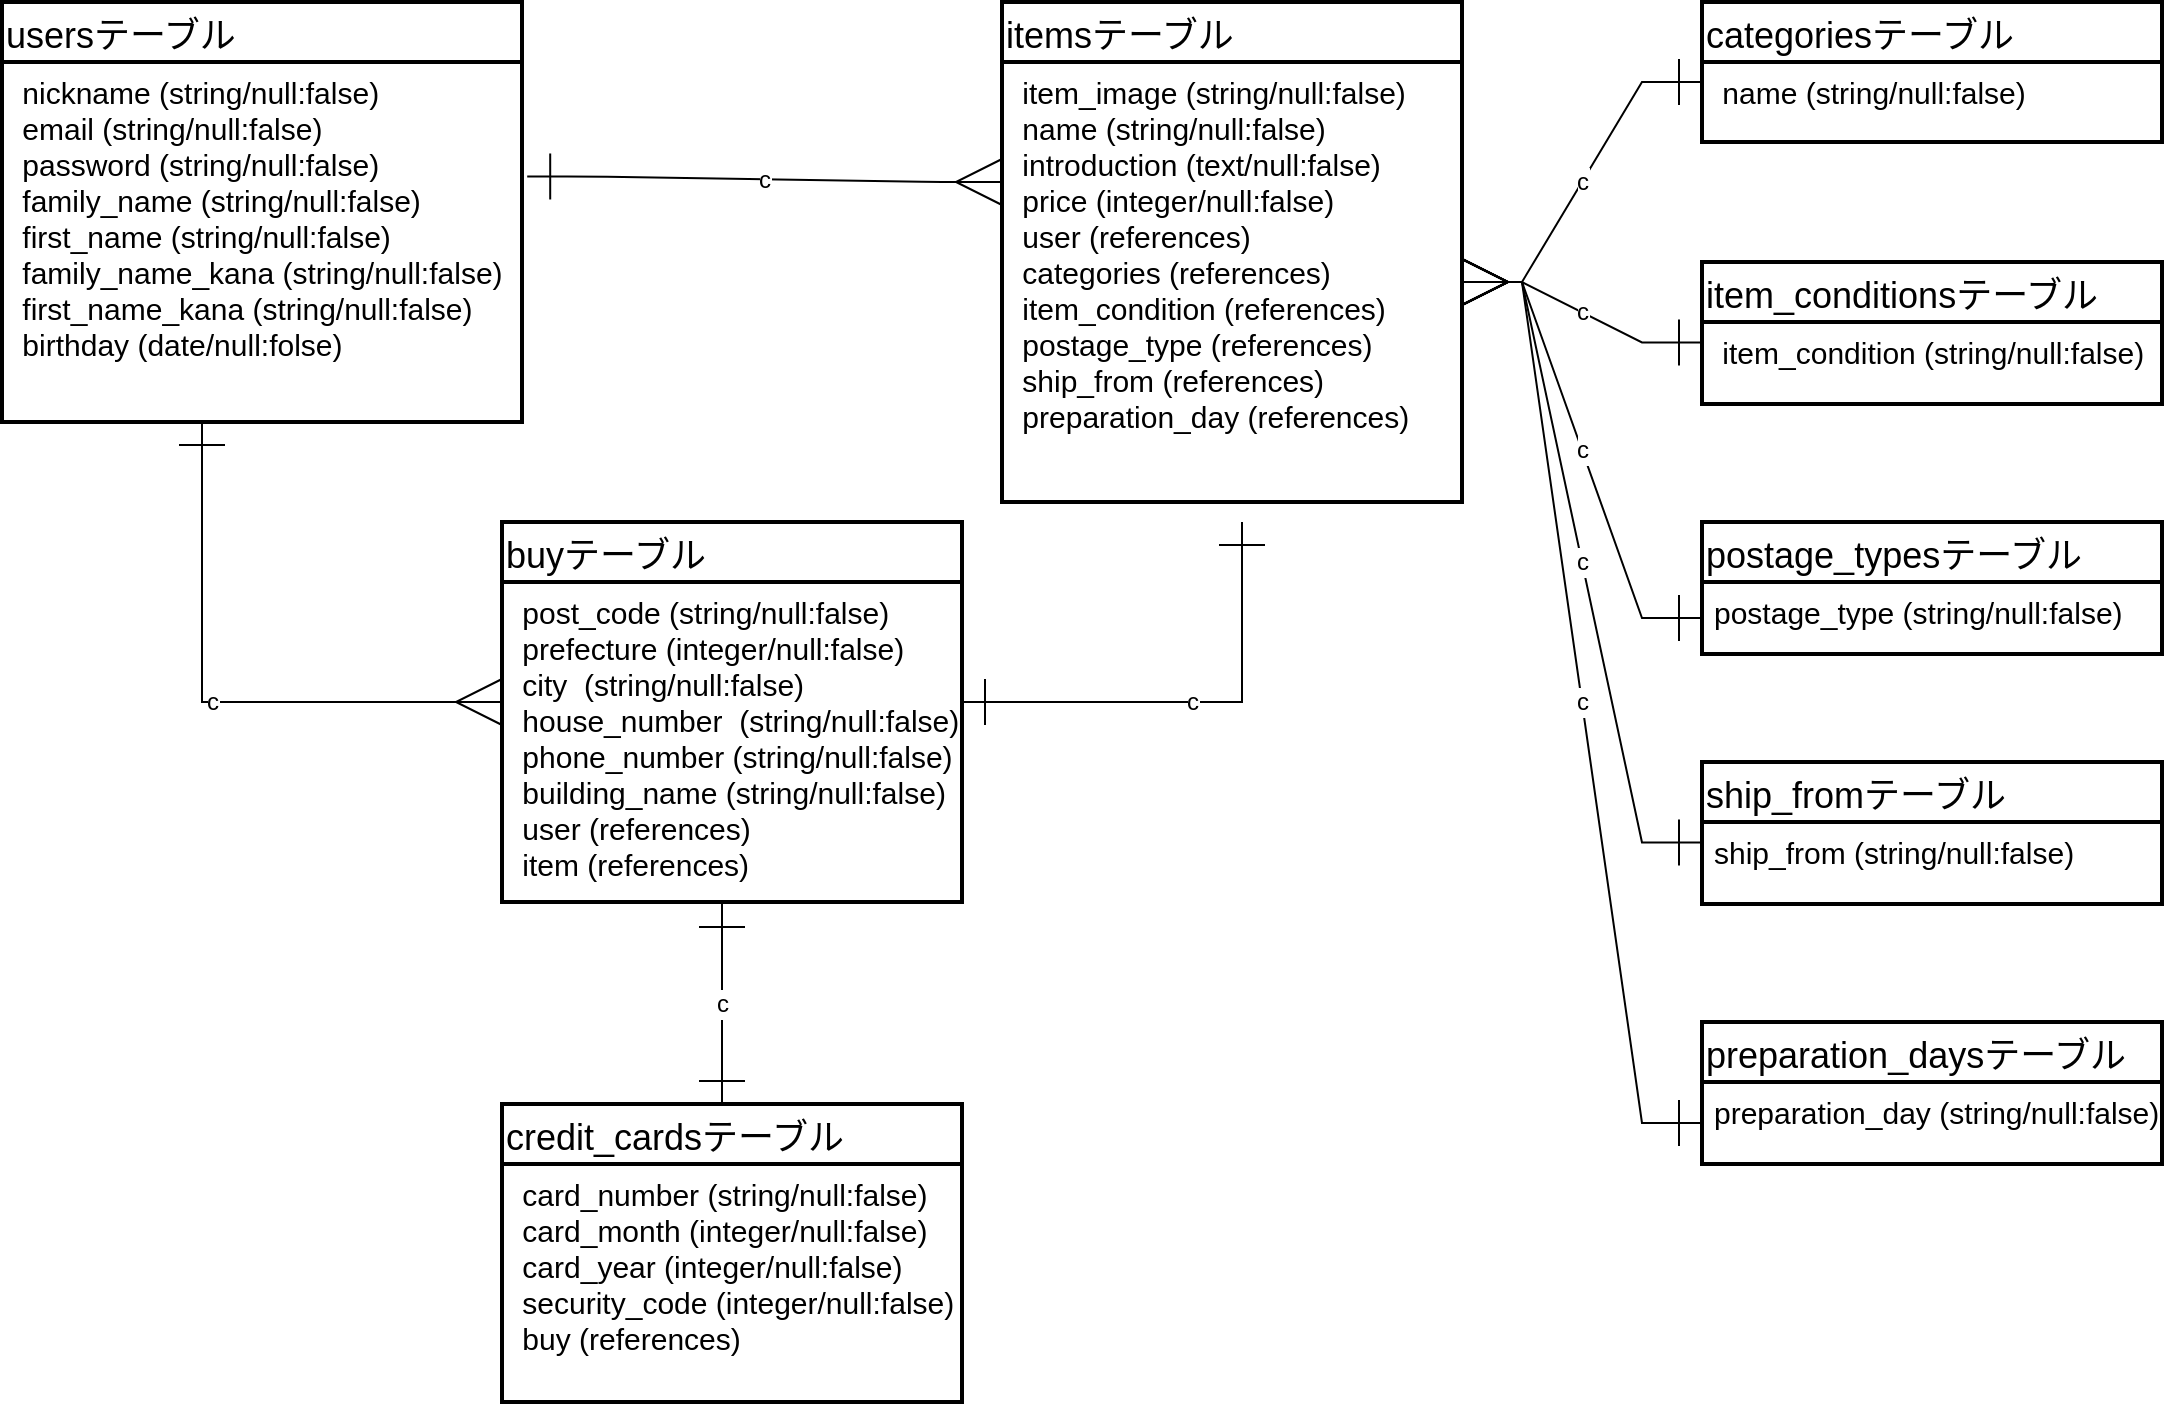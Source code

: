 <mxfile>
    <diagram id="4or5C1OliLdgapyjDCoO" name="ページ1">
        <mxGraphModel dx="1587" dy="1308" grid="1" gridSize="10" guides="1" tooltips="1" connect="1" arrows="1" fold="1" page="1" pageScale="1" pageWidth="1169" pageHeight="827" math="0" shadow="0">
            <root>
                <mxCell id="0"/>
                <mxCell id="1" parent="0"/>
                <mxCell id="6" value="usersテーブル" style="swimlane;childLayout=stackLayout;horizontal=1;startSize=30;horizontalStack=0;rounded=0;fontSize=18;fontStyle=0;strokeWidth=2;resizeParent=0;resizeLast=1;shadow=0;dashed=0;align=left;" vertex="1" parent="1">
                    <mxGeometry x="10" y="30" width="260" height="210" as="geometry"/>
                </mxCell>
                <mxCell id="7" value=" nickname (string/null:false)&#10; email (string/null:false)&#10; password (string/null:false)&#10; family_name (string/null:false)&#10; first_name (string/null:false)&#10; family_name_kana (string/null:false)&#10; first_name_kana (string/null:false)&#10; birthday (date/null:folse)" style="align=left;strokeColor=none;fillColor=none;spacingLeft=4;fontSize=15;verticalAlign=top;resizable=0;rotatable=0;part=1;" vertex="1" parent="6">
                    <mxGeometry y="30" width="260" height="180" as="geometry"/>
                </mxCell>
                <mxCell id="8" value="itemsテーブル" style="swimlane;childLayout=stackLayout;horizontal=1;startSize=30;horizontalStack=0;rounded=0;fontSize=18;fontStyle=0;strokeWidth=2;resizeParent=0;resizeLast=1;shadow=0;dashed=0;align=left;" vertex="1" parent="1">
                    <mxGeometry x="510" y="30" width="230" height="250" as="geometry"/>
                </mxCell>
                <mxCell id="9" value=" item_image (string/null:false)&#10; name (string/null:false)&#10; introduction (text/null:false)&#10; price (integer/null:false)&#10; user (references)&#10; categories (references)&#10; item_condition (references)&#10; postage_type (references)&#10; ship_from (references)&#10; preparation_day (references)&#10; " style="align=left;strokeColor=none;fillColor=none;spacingLeft=4;fontSize=15;verticalAlign=top;resizable=0;rotatable=0;part=1;" vertex="1" parent="8">
                    <mxGeometry y="30" width="230" height="220" as="geometry"/>
                </mxCell>
                <mxCell id="12" value="categoriesテーブル" style="swimlane;childLayout=stackLayout;horizontal=1;startSize=30;horizontalStack=0;rounded=0;fontSize=18;fontStyle=0;strokeWidth=2;resizeParent=0;resizeLast=1;shadow=0;dashed=0;align=left;" vertex="1" parent="1">
                    <mxGeometry x="860" y="30" width="230" height="70" as="geometry"/>
                </mxCell>
                <mxCell id="13" value=" name (string/null:false)&#10;" style="align=left;strokeColor=none;fillColor=none;spacingLeft=4;fontSize=15;verticalAlign=top;resizable=0;rotatable=0;part=1;" vertex="1" parent="12">
                    <mxGeometry y="30" width="230" height="40" as="geometry"/>
                </mxCell>
                <mxCell id="14" value="credit_cardsテーブル" style="swimlane;childLayout=stackLayout;horizontal=1;startSize=30;horizontalStack=0;rounded=0;fontSize=18;fontStyle=0;strokeWidth=2;resizeParent=0;resizeLast=1;shadow=0;dashed=0;align=left;" vertex="1" parent="1">
                    <mxGeometry x="260" y="581" width="230" height="149" as="geometry"/>
                </mxCell>
                <mxCell id="15" value=" card_number (string/null:false)&#10; card_month (integer/null:false)&#10; card_year (integer/null:false)&#10; security_code (integer/null:false)&#10; buy (references)" style="align=left;strokeColor=none;fillColor=none;spacingLeft=4;fontSize=15;verticalAlign=top;resizable=0;rotatable=0;part=1;" vertex="1" parent="14">
                    <mxGeometry y="30" width="230" height="119" as="geometry"/>
                </mxCell>
                <mxCell id="16" value="item_conditionsテーブル" style="swimlane;childLayout=stackLayout;horizontal=1;startSize=30;horizontalStack=0;rounded=0;fontSize=18;fontStyle=0;strokeWidth=2;resizeParent=0;resizeLast=1;shadow=0;dashed=0;align=left;" vertex="1" parent="1">
                    <mxGeometry x="860" y="160" width="230" height="71" as="geometry"/>
                </mxCell>
                <mxCell id="17" value=" item_condition (string/null:false)" style="align=left;strokeColor=none;fillColor=none;spacingLeft=4;fontSize=15;verticalAlign=top;resizable=0;rotatable=0;part=1;" vertex="1" parent="16">
                    <mxGeometry y="30" width="230" height="41" as="geometry"/>
                </mxCell>
                <mxCell id="18" value="buyテーブル" style="swimlane;childLayout=stackLayout;horizontal=1;startSize=30;horizontalStack=0;rounded=0;fontSize=18;fontStyle=0;strokeWidth=2;resizeParent=0;resizeLast=1;shadow=0;dashed=0;align=left;" vertex="1" parent="1">
                    <mxGeometry x="260" y="290" width="230" height="190" as="geometry"/>
                </mxCell>
                <mxCell id="19" value=" post_code (string/null:false)&#10; prefecture (integer/null:false)&#10; city  (string/null:false)&#10; house_number  (string/null:false)&#10; phone_number (string/null:false)&#10; building_name (string/null:false)&#10; user (references)&#10; item (references)" style="align=left;strokeColor=none;fillColor=none;spacingLeft=4;fontSize=15;verticalAlign=top;resizable=0;rotatable=0;part=1;" vertex="1" parent="18">
                    <mxGeometry y="30" width="230" height="160" as="geometry"/>
                </mxCell>
                <mxCell id="10" value="postage_typesテーブル" style="swimlane;childLayout=stackLayout;horizontal=1;startSize=30;horizontalStack=0;rounded=0;fontSize=18;fontStyle=0;strokeWidth=2;resizeParent=0;resizeLast=1;shadow=0;dashed=0;align=left;" vertex="1" parent="1">
                    <mxGeometry x="860" y="290" width="230" height="66" as="geometry"/>
                </mxCell>
                <mxCell id="11" value="postage_type (string/null:false)" style="align=left;strokeColor=none;fillColor=none;spacingLeft=4;fontSize=15;verticalAlign=top;resizable=0;rotatable=0;part=1;" vertex="1" parent="10">
                    <mxGeometry y="30" width="230" height="36" as="geometry"/>
                </mxCell>
                <mxCell id="20" value="preparation_daysテーブル" style="swimlane;childLayout=stackLayout;horizontal=1;startSize=30;horizontalStack=0;rounded=0;fontSize=18;fontStyle=0;strokeWidth=2;resizeParent=0;resizeLast=1;shadow=0;dashed=0;align=left;" vertex="1" parent="1">
                    <mxGeometry x="860" y="540" width="230" height="71" as="geometry"/>
                </mxCell>
                <mxCell id="21" value="preparation_day (string/null:false)" style="align=left;strokeColor=none;fillColor=none;spacingLeft=4;fontSize=15;verticalAlign=top;resizable=0;rotatable=0;part=1;" vertex="1" parent="20">
                    <mxGeometry y="30" width="230" height="41" as="geometry"/>
                </mxCell>
                <mxCell id="22" value="ship_fromテーブル" style="swimlane;childLayout=stackLayout;horizontal=1;startSize=30;horizontalStack=0;rounded=0;fontSize=18;fontStyle=0;strokeWidth=2;resizeParent=0;resizeLast=1;shadow=0;dashed=0;align=left;" vertex="1" parent="1">
                    <mxGeometry x="860" y="410" width="230" height="71" as="geometry"/>
                </mxCell>
                <mxCell id="23" value="ship_from (string/null:false)" style="align=left;strokeColor=none;fillColor=none;spacingLeft=4;fontSize=15;verticalAlign=top;resizable=0;rotatable=0;part=1;" vertex="1" parent="22">
                    <mxGeometry y="30" width="230" height="41" as="geometry"/>
                </mxCell>
                <mxCell id="26" value="c" style="edgeStyle=entityRelationEdgeStyle;fontSize=12;html=1;endArrow=ERmany;endSize=21;startArrow=ERone;startFill=0;startSize=21;exitX=1.01;exitY=0.318;exitDx=0;exitDy=0;exitPerimeter=0;" edge="1" parent="1" source="7">
                    <mxGeometry width="100" height="100" relative="1" as="geometry">
                        <mxPoint x="280" y="120" as="sourcePoint"/>
                        <mxPoint x="510" y="120" as="targetPoint"/>
                    </mxGeometry>
                </mxCell>
                <mxCell id="27" value="c" style="edgeStyle=orthogonalEdgeStyle;fontSize=12;html=1;endArrow=ERmany;endSize=21;startArrow=ERone;startFill=0;startSize=21;rounded=0;" edge="1" parent="1" source="7">
                    <mxGeometry width="100" height="100" relative="1" as="geometry">
                        <mxPoint y="380" as="sourcePoint"/>
                        <mxPoint x="260" y="380" as="targetPoint"/>
                        <Array as="points">
                            <mxPoint x="110" y="380"/>
                        </Array>
                    </mxGeometry>
                </mxCell>
                <mxCell id="29" value="c" style="edgeStyle=orthogonalEdgeStyle;fontSize=12;html=1;endArrow=ERone;endSize=21;startArrow=ERone;startFill=0;startSize=21;rounded=0;endFill=0;" edge="1" parent="1" target="19">
                    <mxGeometry width="100" height="100" relative="1" as="geometry">
                        <mxPoint x="630" y="290" as="sourcePoint"/>
                        <mxPoint x="780" y="330" as="targetPoint"/>
                        <Array as="points">
                            <mxPoint x="630" y="380"/>
                        </Array>
                    </mxGeometry>
                </mxCell>
                <mxCell id="30" value="c" style="edgeStyle=orthogonalEdgeStyle;fontSize=12;html=1;endArrow=ERone;endSize=21;startArrow=ERone;startFill=0;startSize=21;rounded=0;endFill=0;" edge="1" parent="1" target="14">
                    <mxGeometry width="100" height="100" relative="1" as="geometry">
                        <mxPoint x="370" y="481" as="sourcePoint"/>
                        <mxPoint x="520" y="621" as="targetPoint"/>
                        <Array as="points">
                            <mxPoint x="370" y="561"/>
                            <mxPoint x="370" y="561"/>
                        </Array>
                    </mxGeometry>
                </mxCell>
                <mxCell id="31" value="c" style="edgeStyle=entityRelationEdgeStyle;fontSize=12;html=1;endArrow=ERmany;endSize=21;startArrow=ERone;startFill=0;startSize=21;rounded=0;exitX=0;exitY=0.25;exitDx=0;exitDy=0;" edge="1" parent="1" source="13" target="9">
                    <mxGeometry width="100" height="100" relative="1" as="geometry">
                        <mxPoint x="870" y="65" as="sourcePoint"/>
                        <mxPoint x="1020" y="205" as="targetPoint"/>
                    </mxGeometry>
                </mxCell>
                <mxCell id="32" value="c" style="edgeStyle=entityRelationEdgeStyle;fontSize=12;html=1;endArrow=ERmany;endSize=21;startArrow=ERone;startFill=0;startSize=21;rounded=0;entryX=1;entryY=0.5;entryDx=0;entryDy=0;exitX=0;exitY=0.25;exitDx=0;exitDy=0;" edge="1" parent="1" source="17" target="9">
                    <mxGeometry width="100" height="100" relative="1" as="geometry">
                        <mxPoint x="780" y="200" as="sourcePoint"/>
                        <mxPoint x="740" y="255" as="targetPoint"/>
                    </mxGeometry>
                </mxCell>
                <mxCell id="33" value="c" style="edgeStyle=entityRelationEdgeStyle;fontSize=12;html=1;endArrow=ERmany;endSize=21;startArrow=ERone;startFill=0;startSize=21;rounded=0;entryX=1;entryY=0.5;entryDx=0;entryDy=0;" edge="1" parent="1" source="11" target="9">
                    <mxGeometry width="100" height="100" relative="1" as="geometry">
                        <mxPoint x="830" y="270" as="sourcePoint"/>
                        <mxPoint x="710" y="325" as="targetPoint"/>
                    </mxGeometry>
                </mxCell>
                <mxCell id="34" value="c" style="edgeStyle=entityRelationEdgeStyle;fontSize=12;html=1;endArrow=ERmany;endSize=21;startArrow=ERone;startFill=0;startSize=21;rounded=0;entryX=1;entryY=0.5;entryDx=0;entryDy=0;exitX=0;exitY=0.25;exitDx=0;exitDy=0;" edge="1" parent="1" source="23" target="9">
                    <mxGeometry width="100" height="100" relative="1" as="geometry">
                        <mxPoint x="850" y="445" as="sourcePoint"/>
                        <mxPoint x="600" y="445" as="targetPoint"/>
                    </mxGeometry>
                </mxCell>
                <mxCell id="35" value="c" style="edgeStyle=entityRelationEdgeStyle;fontSize=12;html=1;endArrow=ERmany;endSize=21;startArrow=ERone;startFill=0;startSize=21;rounded=0;exitX=0;exitY=0.5;exitDx=0;exitDy=0;" edge="1" parent="1" source="21" target="9">
                    <mxGeometry width="100" height="100" relative="1" as="geometry">
                        <mxPoint x="730" y="490" as="sourcePoint"/>
                        <mxPoint x="610" y="545" as="targetPoint"/>
                    </mxGeometry>
                </mxCell>
            </root>
        </mxGraphModel>
    </diagram>
</mxfile>